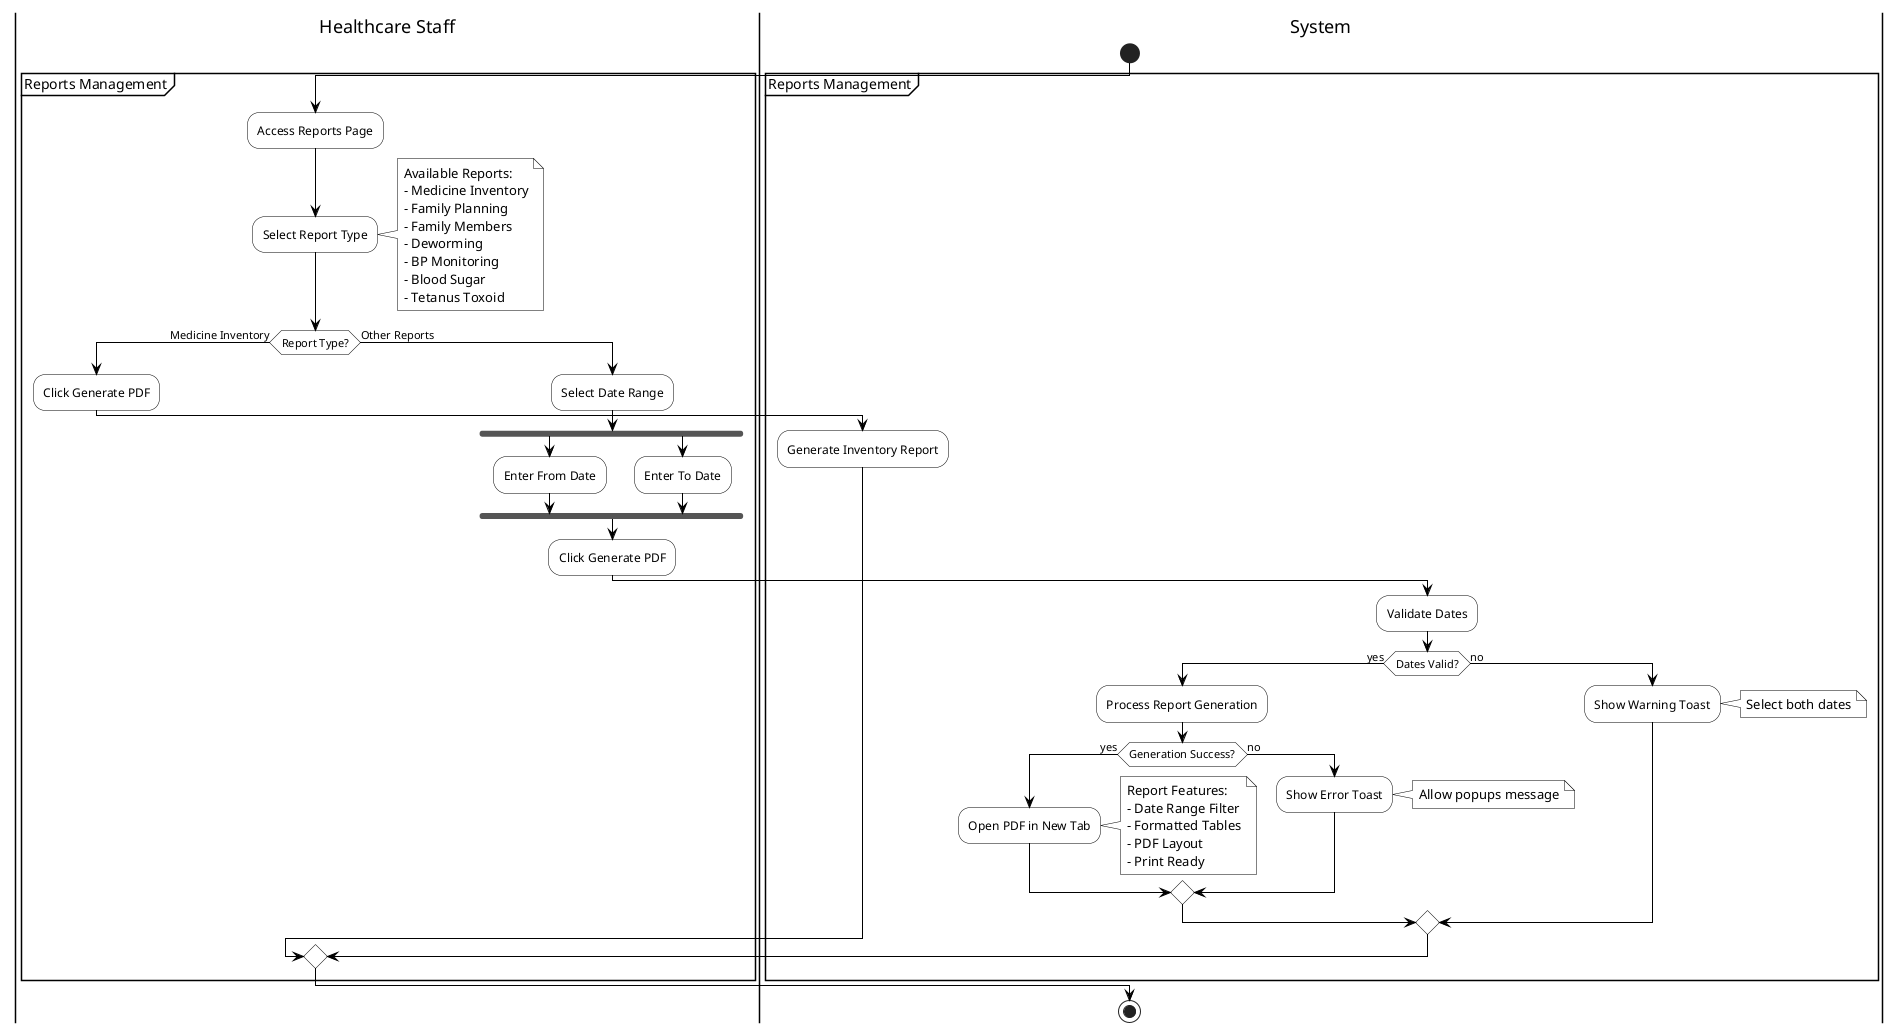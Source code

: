 @startuml Reports Activity
skinparam monochrome true
skinparam shadowing false
skinparam ActivityBackgroundColor white
skinparam ActivityBorderColor black
skinparam ArrowColor black
skinparam NoteBackgroundColor white
skinparam NoteBorderColor black

|Healthcare Staff|
|System|

start

partition "Reports Management" {
  |Healthcare Staff|
  :Access Reports Page;
  :Select Report Type;
  note right
    Available Reports:
    - Medicine Inventory
    - Family Planning
    - Family Members
    - Deworming
    - BP Monitoring
    - Blood Sugar
    - Tetanus Toxoid
  end note
  
  if (Report Type?) then (Medicine Inventory)
    :Click Generate PDF;
    |System|
    :Generate Inventory Report;
  else (Other Reports)
    |Healthcare Staff|
    :Select Date Range;
    fork
      :Enter From Date;
    fork again
      :Enter To Date;
    end fork
    :Click Generate PDF;
    
    |System|
    :Validate Dates;
    
    if (Dates Valid?) then (yes)
      :Process Report Generation;
      if (Generation Success?) then (yes)
        :Open PDF in New Tab;
        note right
          Report Features:
          - Date Range Filter
          - Formatted Tables
          - PDF Layout
          - Print Ready
        end note
      else (no)
        :Show Error Toast;
        note right: Allow popups message
      endif
    else (no)
      :Show Warning Toast;
      note right: Select both dates
    endif
  endif
}

stop

@enduml 